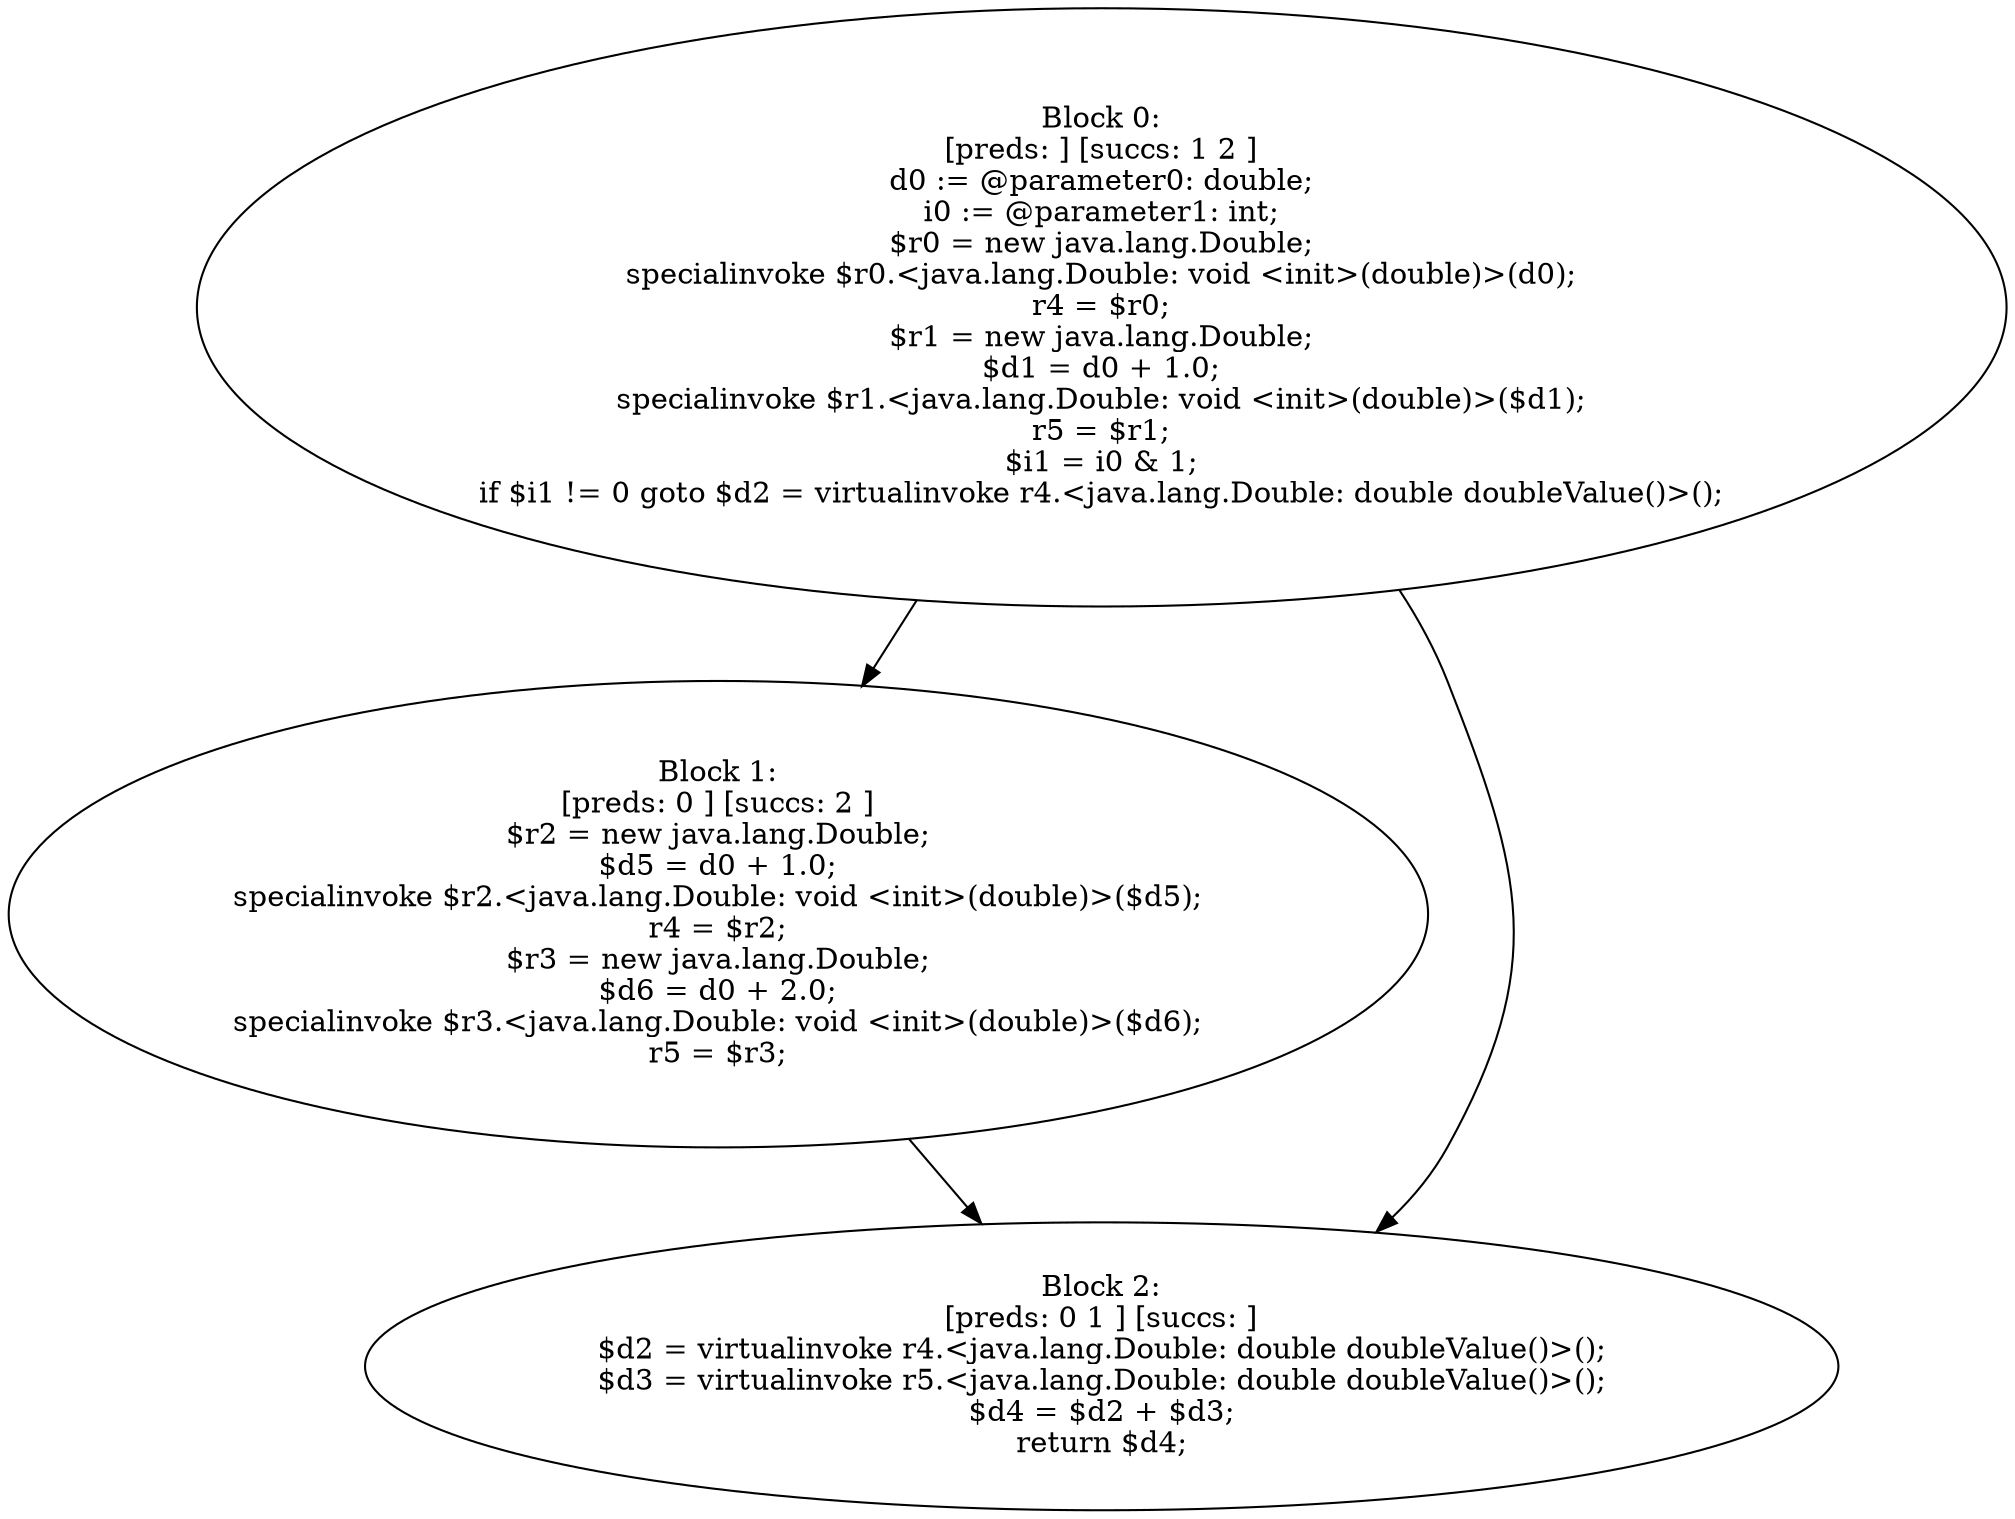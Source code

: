digraph "unitGraph" {
    "Block 0:
[preds: ] [succs: 1 2 ]
d0 := @parameter0: double;
i0 := @parameter1: int;
$r0 = new java.lang.Double;
specialinvoke $r0.<java.lang.Double: void <init>(double)>(d0);
r4 = $r0;
$r1 = new java.lang.Double;
$d1 = d0 + 1.0;
specialinvoke $r1.<java.lang.Double: void <init>(double)>($d1);
r5 = $r1;
$i1 = i0 & 1;
if $i1 != 0 goto $d2 = virtualinvoke r4.<java.lang.Double: double doubleValue()>();
"
    "Block 1:
[preds: 0 ] [succs: 2 ]
$r2 = new java.lang.Double;
$d5 = d0 + 1.0;
specialinvoke $r2.<java.lang.Double: void <init>(double)>($d5);
r4 = $r2;
$r3 = new java.lang.Double;
$d6 = d0 + 2.0;
specialinvoke $r3.<java.lang.Double: void <init>(double)>($d6);
r5 = $r3;
"
    "Block 2:
[preds: 0 1 ] [succs: ]
$d2 = virtualinvoke r4.<java.lang.Double: double doubleValue()>();
$d3 = virtualinvoke r5.<java.lang.Double: double doubleValue()>();
$d4 = $d2 + $d3;
return $d4;
"
    "Block 0:
[preds: ] [succs: 1 2 ]
d0 := @parameter0: double;
i0 := @parameter1: int;
$r0 = new java.lang.Double;
specialinvoke $r0.<java.lang.Double: void <init>(double)>(d0);
r4 = $r0;
$r1 = new java.lang.Double;
$d1 = d0 + 1.0;
specialinvoke $r1.<java.lang.Double: void <init>(double)>($d1);
r5 = $r1;
$i1 = i0 & 1;
if $i1 != 0 goto $d2 = virtualinvoke r4.<java.lang.Double: double doubleValue()>();
"->"Block 1:
[preds: 0 ] [succs: 2 ]
$r2 = new java.lang.Double;
$d5 = d0 + 1.0;
specialinvoke $r2.<java.lang.Double: void <init>(double)>($d5);
r4 = $r2;
$r3 = new java.lang.Double;
$d6 = d0 + 2.0;
specialinvoke $r3.<java.lang.Double: void <init>(double)>($d6);
r5 = $r3;
";
    "Block 0:
[preds: ] [succs: 1 2 ]
d0 := @parameter0: double;
i0 := @parameter1: int;
$r0 = new java.lang.Double;
specialinvoke $r0.<java.lang.Double: void <init>(double)>(d0);
r4 = $r0;
$r1 = new java.lang.Double;
$d1 = d0 + 1.0;
specialinvoke $r1.<java.lang.Double: void <init>(double)>($d1);
r5 = $r1;
$i1 = i0 & 1;
if $i1 != 0 goto $d2 = virtualinvoke r4.<java.lang.Double: double doubleValue()>();
"->"Block 2:
[preds: 0 1 ] [succs: ]
$d2 = virtualinvoke r4.<java.lang.Double: double doubleValue()>();
$d3 = virtualinvoke r5.<java.lang.Double: double doubleValue()>();
$d4 = $d2 + $d3;
return $d4;
";
    "Block 1:
[preds: 0 ] [succs: 2 ]
$r2 = new java.lang.Double;
$d5 = d0 + 1.0;
specialinvoke $r2.<java.lang.Double: void <init>(double)>($d5);
r4 = $r2;
$r3 = new java.lang.Double;
$d6 = d0 + 2.0;
specialinvoke $r3.<java.lang.Double: void <init>(double)>($d6);
r5 = $r3;
"->"Block 2:
[preds: 0 1 ] [succs: ]
$d2 = virtualinvoke r4.<java.lang.Double: double doubleValue()>();
$d3 = virtualinvoke r5.<java.lang.Double: double doubleValue()>();
$d4 = $d2 + $d3;
return $d4;
";
}
